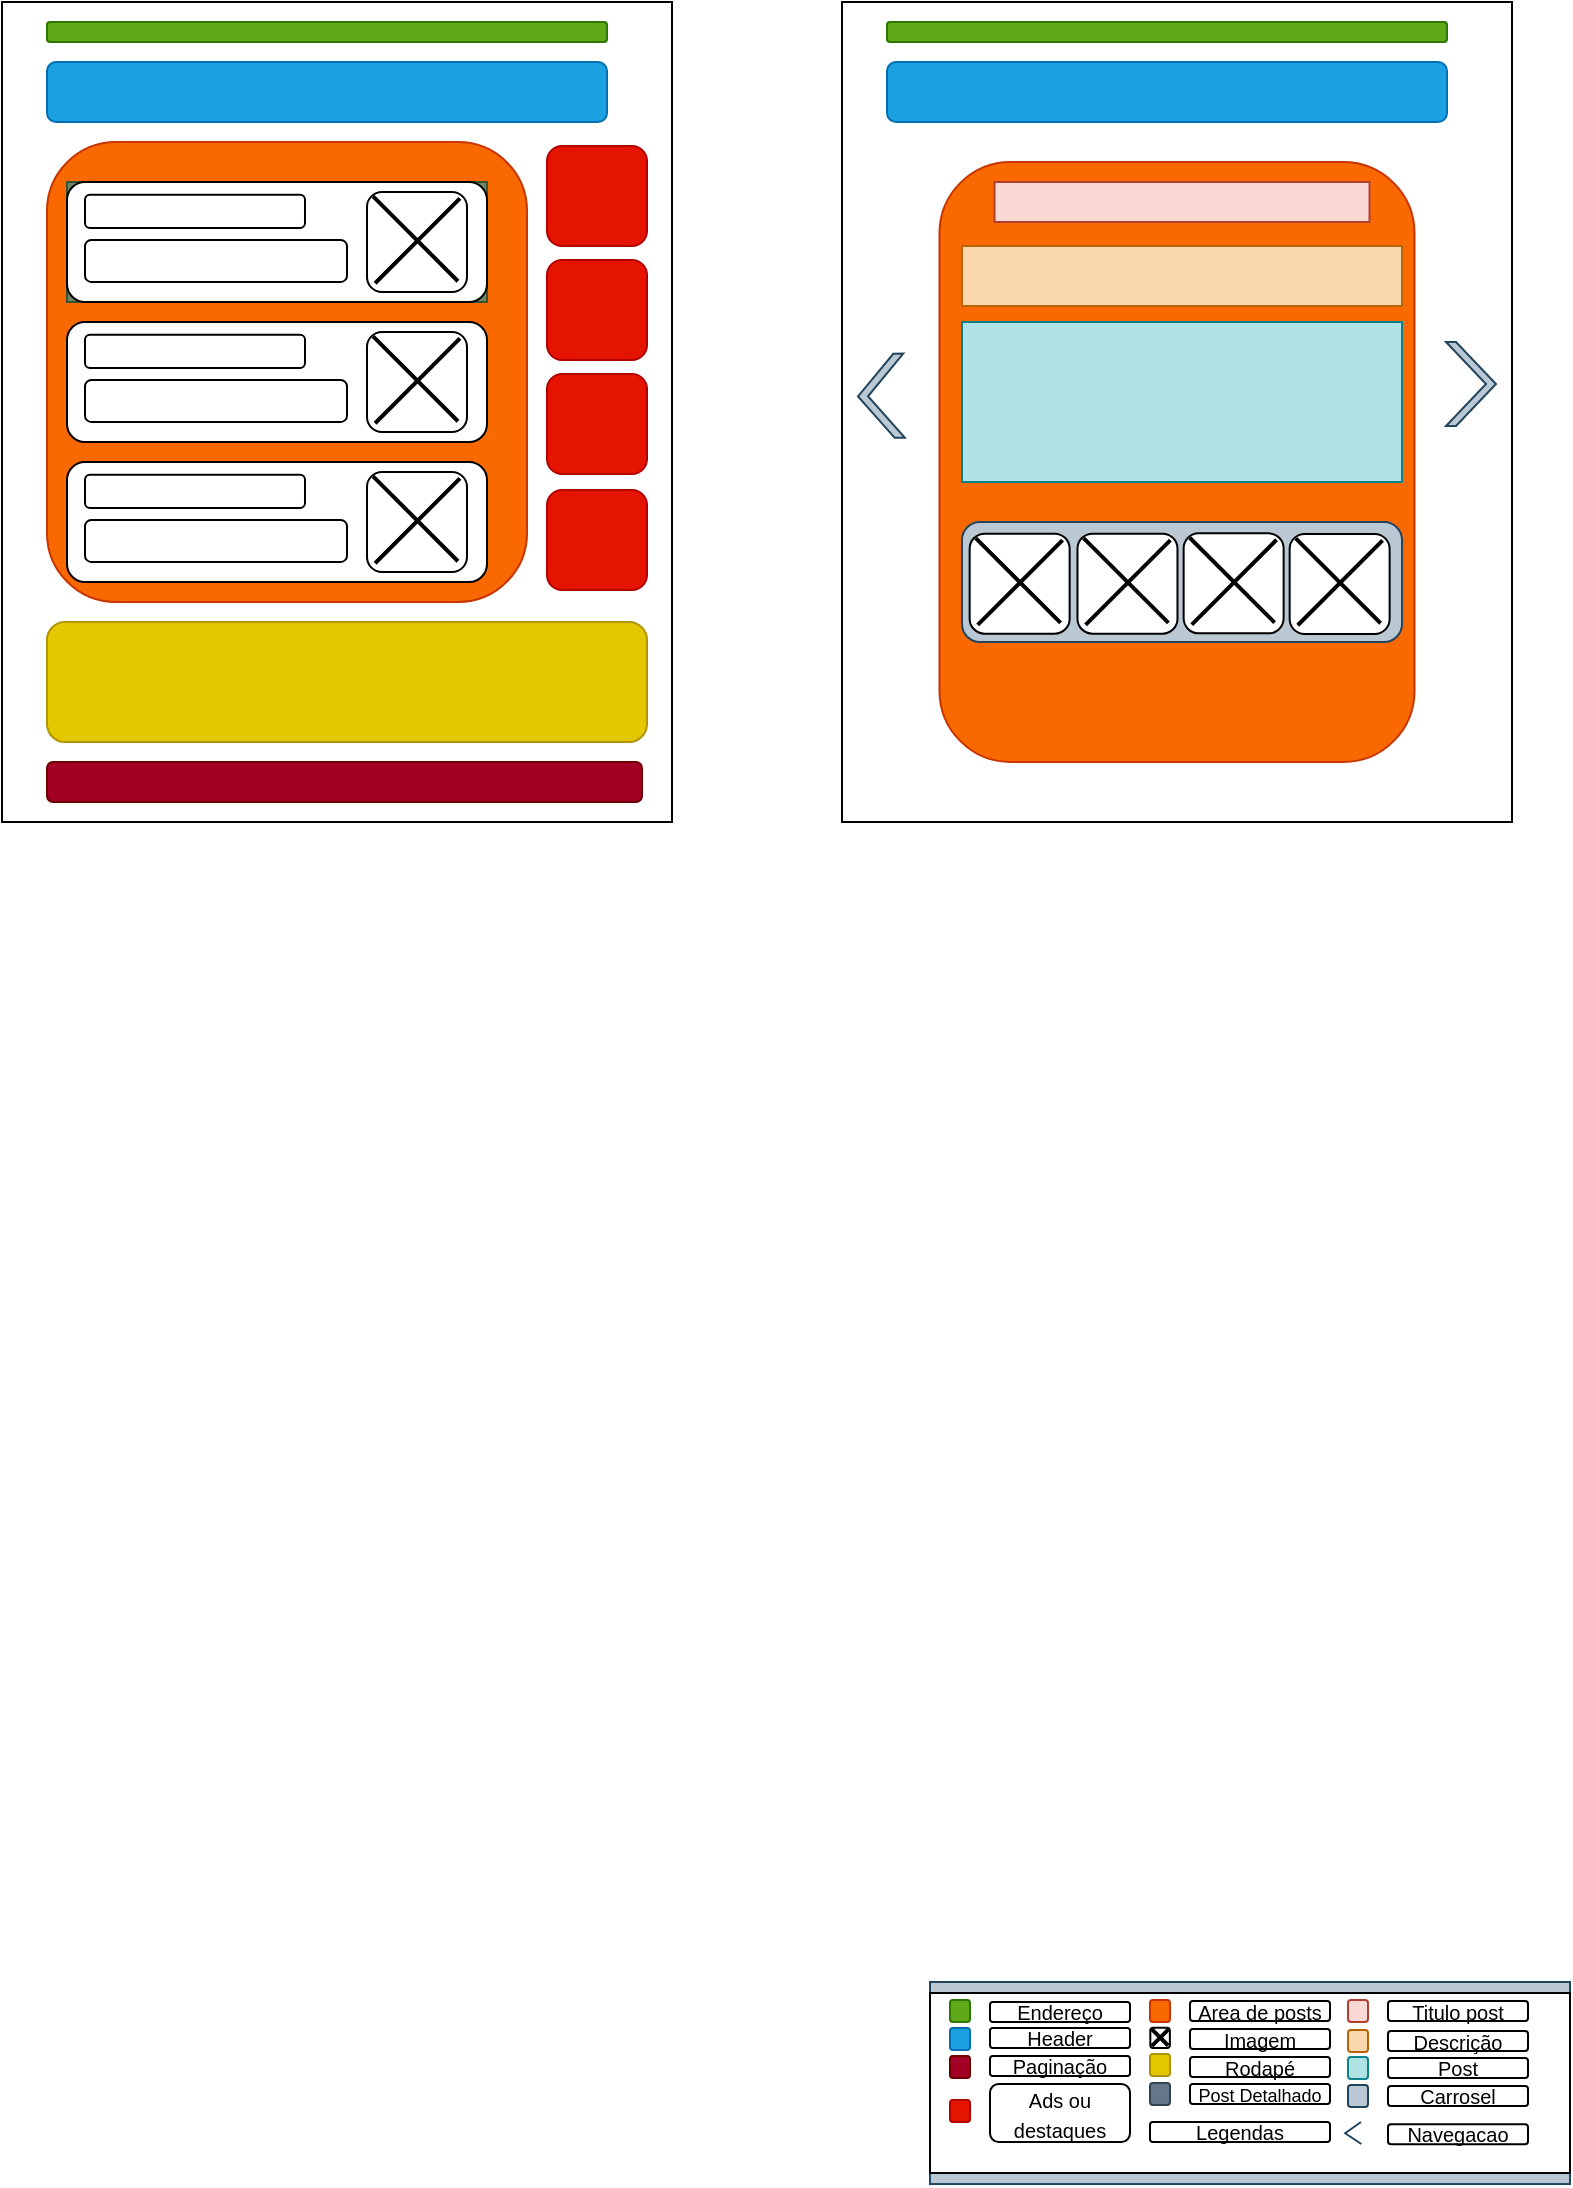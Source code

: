 <mxfile>
    <diagram id="j7Hxi0_EYqVj6JFaJIPQ" name="Page-1">
        <mxGraphModel dx="1531" dy="974" grid="1" gridSize="10" guides="1" tooltips="1" connect="1" arrows="1" fold="1" page="1" pageScale="1" pageWidth="827" pageHeight="1169" math="0" shadow="0">
            <root>
                <mxCell id="0"/>
                <mxCell id="1" parent="0"/>
                <mxCell id="102" value="" style="group" vertex="1" connectable="0" parent="1">
                    <mxGeometry x="36" y="70" width="335" height="410" as="geometry"/>
                </mxCell>
                <mxCell id="15" value="" style="rounded=1;whiteSpace=wrap;html=1;" vertex="1" parent="102">
                    <mxGeometry x="37.5" y="330" width="210" height="50" as="geometry"/>
                </mxCell>
                <mxCell id="13" value="" style="rounded=0;whiteSpace=wrap;html=1;" vertex="1" parent="102">
                    <mxGeometry width="335" height="410" as="geometry"/>
                </mxCell>
                <mxCell id="4" value="" style="rounded=1;whiteSpace=wrap;html=1;fillColor=#60a917;fontColor=#ffffff;strokeColor=#2D7600;" vertex="1" parent="102">
                    <mxGeometry x="22.5" y="10" width="280" height="10" as="geometry"/>
                </mxCell>
                <mxCell id="5" value="" style="rounded=1;whiteSpace=wrap;html=1;fillColor=#1ba1e2;fontColor=#ffffff;strokeColor=#006EAF;" vertex="1" parent="102">
                    <mxGeometry x="22.5" y="30" width="280" height="30" as="geometry"/>
                </mxCell>
                <mxCell id="6" value="" style="rounded=1;whiteSpace=wrap;html=1;fillColor=#e51400;fontColor=#ffffff;strokeColor=#B20000;" vertex="1" parent="102">
                    <mxGeometry x="272.5" y="72" width="50" height="50" as="geometry"/>
                </mxCell>
                <mxCell id="7" value="" style="rounded=1;whiteSpace=wrap;html=1;fillColor=#fa6800;fontColor=#000000;strokeColor=#C73500;" vertex="1" parent="102">
                    <mxGeometry x="22.5" y="70" width="240" height="230" as="geometry"/>
                </mxCell>
                <mxCell id="8" value="" style="rounded=1;whiteSpace=wrap;html=1;fillColor=#a20025;fontColor=#ffffff;strokeColor=#6F0000;" vertex="1" parent="102">
                    <mxGeometry x="22.5" y="380" width="297.5" height="20" as="geometry"/>
                </mxCell>
                <mxCell id="11" value="" style="rounded=1;whiteSpace=wrap;html=1;fillColor=#e51400;fontColor=#ffffff;strokeColor=#B20000;" vertex="1" parent="102">
                    <mxGeometry x="272.5" y="129" width="50" height="50" as="geometry"/>
                </mxCell>
                <mxCell id="12" value="" style="rounded=1;whiteSpace=wrap;html=1;fillColor=#e51400;fontColor=#ffffff;strokeColor=#B20000;" vertex="1" parent="102">
                    <mxGeometry x="272.5" y="186" width="50" height="50" as="geometry"/>
                </mxCell>
                <mxCell id="16" value="" style="rounded=1;whiteSpace=wrap;html=1;fillColor=#e51400;fontColor=#ffffff;strokeColor=#B20000;" vertex="1" parent="102">
                    <mxGeometry x="272.5" y="244" width="50" height="50" as="geometry"/>
                </mxCell>
                <mxCell id="37" value="" style="group;fillColor=#6d8764;fontColor=#ffffff;strokeColor=#3A5431;" vertex="1" connectable="0" parent="102">
                    <mxGeometry x="32.5" y="90" width="210" height="60" as="geometry"/>
                </mxCell>
                <mxCell id="9" value="" style="rounded=1;whiteSpace=wrap;html=1;" vertex="1" parent="37">
                    <mxGeometry width="210" height="60" as="geometry"/>
                </mxCell>
                <mxCell id="22" value="" style="group" vertex="1" connectable="0" parent="37">
                    <mxGeometry x="149.182" y="3.317" width="51.155" height="51.683" as="geometry"/>
                </mxCell>
                <mxCell id="18" value="" style="rounded=1;whiteSpace=wrap;html=1;" vertex="1" parent="22">
                    <mxGeometry x="0.818" y="1.683" width="50" height="50" as="geometry"/>
                </mxCell>
                <mxCell id="20" value="" style="line;strokeWidth=2;html=1;rotation=-45;" vertex="1" parent="22">
                    <mxGeometry x="-3.922" y="20.613" width="60" height="10.93" as="geometry"/>
                </mxCell>
                <mxCell id="21" value="" style="line;strokeWidth=2;html=1;rotation=45;" vertex="1" parent="22">
                    <mxGeometry x="-4.922" y="19.613" width="60" height="10.93" as="geometry"/>
                </mxCell>
                <mxCell id="32" value="" style="rounded=1;whiteSpace=wrap;html=1;" vertex="1" parent="37">
                    <mxGeometry x="9" y="6.32" width="110" height="16.68" as="geometry"/>
                </mxCell>
                <mxCell id="33" value="" style="rounded=1;whiteSpace=wrap;html=1;" vertex="1" parent="37">
                    <mxGeometry x="9" y="29" width="131" height="21" as="geometry"/>
                </mxCell>
                <mxCell id="38" value="" style="group" vertex="1" connectable="0" parent="102">
                    <mxGeometry x="32.5" y="160" width="210" height="60" as="geometry"/>
                </mxCell>
                <mxCell id="39" value="" style="rounded=1;whiteSpace=wrap;html=1;" vertex="1" parent="38">
                    <mxGeometry width="210" height="60" as="geometry"/>
                </mxCell>
                <mxCell id="40" value="" style="group" vertex="1" connectable="0" parent="38">
                    <mxGeometry x="149.182" y="3.317" width="51.155" height="51.683" as="geometry"/>
                </mxCell>
                <mxCell id="41" value="" style="rounded=1;whiteSpace=wrap;html=1;" vertex="1" parent="40">
                    <mxGeometry x="0.818" y="1.683" width="50" height="50" as="geometry"/>
                </mxCell>
                <mxCell id="42" value="" style="line;strokeWidth=2;html=1;rotation=-45;" vertex="1" parent="40">
                    <mxGeometry x="-3.922" y="20.613" width="60" height="10.93" as="geometry"/>
                </mxCell>
                <mxCell id="43" value="" style="line;strokeWidth=2;html=1;rotation=45;" vertex="1" parent="40">
                    <mxGeometry x="-4.922" y="19.613" width="60" height="10.93" as="geometry"/>
                </mxCell>
                <mxCell id="44" value="" style="rounded=1;whiteSpace=wrap;html=1;" vertex="1" parent="38">
                    <mxGeometry x="9" y="6.32" width="110" height="16.68" as="geometry"/>
                </mxCell>
                <mxCell id="45" value="" style="rounded=1;whiteSpace=wrap;html=1;" vertex="1" parent="38">
                    <mxGeometry x="9" y="29" width="131" height="21" as="geometry"/>
                </mxCell>
                <mxCell id="46" value="" style="group" vertex="1" connectable="0" parent="102">
                    <mxGeometry x="32.5" y="230" width="210" height="60" as="geometry"/>
                </mxCell>
                <mxCell id="47" value="" style="rounded=1;whiteSpace=wrap;html=1;" vertex="1" parent="46">
                    <mxGeometry width="210" height="60" as="geometry"/>
                </mxCell>
                <mxCell id="48" value="" style="group" vertex="1" connectable="0" parent="46">
                    <mxGeometry x="149.182" y="3.317" width="51.155" height="51.683" as="geometry"/>
                </mxCell>
                <mxCell id="49" value="" style="rounded=1;whiteSpace=wrap;html=1;" vertex="1" parent="48">
                    <mxGeometry x="0.818" y="1.683" width="50" height="50" as="geometry"/>
                </mxCell>
                <mxCell id="50" value="" style="line;strokeWidth=2;html=1;rotation=-45;" vertex="1" parent="48">
                    <mxGeometry x="-3.922" y="20.613" width="60" height="10.93" as="geometry"/>
                </mxCell>
                <mxCell id="51" value="" style="line;strokeWidth=2;html=1;rotation=45;" vertex="1" parent="48">
                    <mxGeometry x="-4.922" y="19.613" width="60" height="10.93" as="geometry"/>
                </mxCell>
                <mxCell id="52" value="" style="rounded=1;whiteSpace=wrap;html=1;" vertex="1" parent="46">
                    <mxGeometry x="9" y="6.32" width="110" height="16.68" as="geometry"/>
                </mxCell>
                <mxCell id="53" value="" style="rounded=1;whiteSpace=wrap;html=1;" vertex="1" parent="46">
                    <mxGeometry x="9" y="29" width="131" height="21" as="geometry"/>
                </mxCell>
                <mxCell id="87" value="" style="rounded=1;whiteSpace=wrap;html=1;fontSize=10;fillColor=#e3c800;fontColor=#000000;strokeColor=#B09500;" vertex="1" parent="102">
                    <mxGeometry x="22.5" y="310" width="300" height="60" as="geometry"/>
                </mxCell>
                <mxCell id="267" value="" style="group" vertex="1" connectable="0" parent="1">
                    <mxGeometry x="500" y="1060" width="320" height="101.03" as="geometry"/>
                </mxCell>
                <mxCell id="104" value="" style="group;fillColor=#bac8d3;strokeColor=#23445d;" vertex="1" connectable="0" parent="267">
                    <mxGeometry width="320" height="101.03" as="geometry"/>
                </mxCell>
                <mxCell id="63" value="" style="rounded=0;whiteSpace=wrap;html=1;" vertex="1" parent="104">
                    <mxGeometry y="5.51" width="320" height="90" as="geometry"/>
                </mxCell>
                <mxCell id="66" value="" style="rounded=1;whiteSpace=wrap;html=1;fillColor=#60a917;fontColor=#ffffff;strokeColor=#2D7600;" vertex="1" parent="104">
                    <mxGeometry x="10" y="9" width="10" height="11" as="geometry"/>
                </mxCell>
                <mxCell id="67" value="" style="rounded=1;whiteSpace=wrap;html=1;fillColor=#1ba1e2;fontColor=#ffffff;strokeColor=#006EAF;" vertex="1" parent="104">
                    <mxGeometry x="10" y="23" width="10" height="11" as="geometry"/>
                </mxCell>
                <mxCell id="68" value="" style="rounded=1;whiteSpace=wrap;html=1;fillColor=#a20025;fontColor=#ffffff;strokeColor=#6F0000;" vertex="1" parent="104">
                    <mxGeometry x="10" y="37" width="10" height="11" as="geometry"/>
                </mxCell>
                <mxCell id="69" value="" style="rounded=1;whiteSpace=wrap;html=1;fillColor=#e51400;fontColor=#ffffff;strokeColor=#B20000;" vertex="1" parent="104">
                    <mxGeometry x="10" y="59" width="10" height="11" as="geometry"/>
                </mxCell>
                <mxCell id="103" value="" style="group" vertex="1" connectable="0" parent="104">
                    <mxGeometry x="30" y="9" width="170" height="71" as="geometry"/>
                </mxCell>
                <mxCell id="70" value="&lt;font style=&quot;font-size: 10px;&quot;&gt;Endereço&lt;/font&gt;" style="rounded=1;whiteSpace=wrap;html=1;" vertex="1" parent="103">
                    <mxGeometry y="1" width="70" height="10" as="geometry"/>
                </mxCell>
                <mxCell id="72" value="&lt;font style=&quot;font-size: 10px;&quot;&gt;Header&lt;/font&gt;" style="rounded=1;whiteSpace=wrap;html=1;" vertex="1" parent="103">
                    <mxGeometry y="14" width="70" height="10" as="geometry"/>
                </mxCell>
                <mxCell id="73" value="&lt;span style=&quot;font-size: 10px;&quot;&gt;Paginação&lt;/span&gt;" style="rounded=1;whiteSpace=wrap;html=1;" vertex="1" parent="103">
                    <mxGeometry y="28" width="70" height="10" as="geometry"/>
                </mxCell>
                <mxCell id="74" value="&lt;span style=&quot;font-size: 10px;&quot;&gt;Ads ou destaques&lt;/span&gt;" style="rounded=1;whiteSpace=wrap;html=1;" vertex="1" parent="103">
                    <mxGeometry y="42" width="70" height="29" as="geometry"/>
                </mxCell>
                <mxCell id="75" value="" style="rounded=1;whiteSpace=wrap;html=1;fillColor=#fa6800;fontColor=#000000;strokeColor=#C73500;" vertex="1" parent="103">
                    <mxGeometry x="80" width="10" height="11" as="geometry"/>
                </mxCell>
                <mxCell id="76" value="&lt;font style=&quot;font-size: 10px;&quot;&gt;Area de posts&lt;/font&gt;" style="rounded=1;whiteSpace=wrap;html=1;" vertex="1" parent="103">
                    <mxGeometry x="100" y="0.5" width="70" height="10" as="geometry"/>
                </mxCell>
                <mxCell id="81" value="" style="group" vertex="1" connectable="0" parent="103">
                    <mxGeometry x="80" y="13.5" width="10" height="10.5" as="geometry"/>
                </mxCell>
                <mxCell id="82" value="" style="rounded=1;whiteSpace=wrap;html=1;" vertex="1" parent="81">
                    <mxGeometry x="0.16" y="0.342" width="9.774" height="10.158" as="geometry"/>
                </mxCell>
                <mxCell id="83" value="" style="line;strokeWidth=2;html=1;rotation=-45;" vertex="1" parent="81">
                    <mxGeometry x="-0.767" y="4.188" width="11.729" height="2.221" as="geometry"/>
                </mxCell>
                <mxCell id="84" value="" style="line;strokeWidth=2;html=1;rotation=45;" vertex="1" parent="81">
                    <mxGeometry x="-0.962" y="3.985" width="11.729" height="2.221" as="geometry"/>
                </mxCell>
                <mxCell id="86" value="&lt;font style=&quot;font-size: 10px;&quot;&gt;Imagem&lt;br&gt;&lt;/font&gt;" style="rounded=1;whiteSpace=wrap;html=1;" vertex="1" parent="103">
                    <mxGeometry x="100" y="14.5" width="70" height="10" as="geometry"/>
                </mxCell>
                <mxCell id="88" value="" style="rounded=1;whiteSpace=wrap;html=1;fillColor=#e3c800;fontColor=#000000;strokeColor=#B09500;" vertex="1" parent="103">
                    <mxGeometry x="80" y="27" width="10" height="11" as="geometry"/>
                </mxCell>
                <mxCell id="89" value="&lt;font style=&quot;font-size: 10px;&quot;&gt;Rodapé&lt;br&gt;&lt;/font&gt;" style="rounded=1;whiteSpace=wrap;html=1;" vertex="1" parent="103">
                    <mxGeometry x="100" y="28.5" width="70" height="10" as="geometry"/>
                </mxCell>
                <mxCell id="203" value="&lt;font style=&quot;font-size: 9px;&quot;&gt;Post Detalhado&lt;/font&gt;" style="rounded=1;whiteSpace=wrap;html=1;" vertex="1" parent="103">
                    <mxGeometry x="100" y="42" width="70" height="10" as="geometry"/>
                </mxCell>
                <mxCell id="181" value="" style="rounded=1;whiteSpace=wrap;html=1;fillColor=#647687;fontColor=#ffffff;strokeColor=#314354;" vertex="1" parent="103">
                    <mxGeometry x="80" y="41.5" width="10" height="11" as="geometry"/>
                </mxCell>
                <mxCell id="105" value="Legendas" style="rounded=1;whiteSpace=wrap;html=1;fontSize=10;" vertex="1" parent="104">
                    <mxGeometry x="110" y="70" width="90" height="10" as="geometry"/>
                </mxCell>
                <mxCell id="254" value="" style="rounded=1;whiteSpace=wrap;html=1;fillColor=#fad9d5;strokeColor=#ae4132;" vertex="1" parent="104">
                    <mxGeometry x="209" y="9" width="10" height="11" as="geometry"/>
                </mxCell>
                <mxCell id="255" value="&lt;font style=&quot;font-size: 10px;&quot;&gt;Titulo post&lt;/font&gt;" style="rounded=1;whiteSpace=wrap;html=1;" vertex="1" parent="104">
                    <mxGeometry x="229" y="9.5" width="70" height="10" as="geometry"/>
                </mxCell>
                <mxCell id="260" value="" style="rounded=1;whiteSpace=wrap;html=1;fillColor=#b0e3e6;strokeColor=#0e8088;" vertex="1" parent="104">
                    <mxGeometry x="209" y="37.5" width="10" height="11" as="geometry"/>
                </mxCell>
                <mxCell id="261" value="&lt;font style=&quot;font-size: 10px;&quot;&gt;Post&lt;br&gt;&lt;/font&gt;" style="rounded=1;whiteSpace=wrap;html=1;" vertex="1" parent="104">
                    <mxGeometry x="229" y="38" width="70" height="10" as="geometry"/>
                </mxCell>
                <mxCell id="262" value="" style="rounded=1;whiteSpace=wrap;html=1;fillColor=#bac8d3;strokeColor=#23445d;" vertex="1" parent="104">
                    <mxGeometry x="209" y="51.5" width="10" height="11" as="geometry"/>
                </mxCell>
                <mxCell id="263" value="&lt;font style=&quot;font-size: 10px;&quot;&gt;Carrosel&lt;/font&gt;" style="rounded=1;whiteSpace=wrap;html=1;" vertex="1" parent="104">
                    <mxGeometry x="229" y="52" width="70" height="10" as="geometry"/>
                </mxCell>
                <mxCell id="264" value="" style="shape=step;perimeter=stepPerimeter;whiteSpace=wrap;html=1;fixedSize=1;fontSize=9;size=18;rotation=-181;fillColor=#bac8d3;strokeColor=#23445d;" vertex="1" parent="104">
                    <mxGeometry x="207.59" y="70.05" width="8" height="11.04" as="geometry"/>
                </mxCell>
                <mxCell id="266" value="&lt;font style=&quot;font-size: 10px;&quot;&gt;Navegacao&lt;/font&gt;" style="rounded=1;whiteSpace=wrap;html=1;" vertex="1" parent="104">
                    <mxGeometry x="229" y="71.09" width="70" height="10" as="geometry"/>
                </mxCell>
                <mxCell id="258" value="" style="rounded=1;whiteSpace=wrap;html=1;fillColor=#fad7ac;strokeColor=#b46504;" vertex="1" parent="267">
                    <mxGeometry x="209" y="24" width="10" height="11" as="geometry"/>
                </mxCell>
                <mxCell id="259" value="&lt;span style=&quot;font-size: 10px;&quot;&gt;Descrição&lt;/span&gt;" style="rounded=1;whiteSpace=wrap;html=1;" vertex="1" parent="267">
                    <mxGeometry x="229" y="24.5" width="70" height="10" as="geometry"/>
                </mxCell>
                <mxCell id="271" value="" style="group" vertex="1" connectable="0" parent="1">
                    <mxGeometry x="456" y="70" width="335" height="410" as="geometry"/>
                </mxCell>
                <mxCell id="106" value="" style="group;fillColor=#fa6800;fontColor=#000000;strokeColor=#C73500;" vertex="1" connectable="0" parent="271">
                    <mxGeometry width="335" height="410" as="geometry"/>
                </mxCell>
                <mxCell id="108" value="" style="rounded=0;whiteSpace=wrap;html=1;" vertex="1" parent="106">
                    <mxGeometry width="335" height="410" as="geometry"/>
                </mxCell>
                <mxCell id="268" value="" style="group" vertex="1" connectable="0" parent="106">
                    <mxGeometry x="22.5" y="10" width="304.5" height="370" as="geometry"/>
                </mxCell>
                <mxCell id="109" value="" style="rounded=1;whiteSpace=wrap;html=1;fillColor=#60a917;fontColor=#ffffff;strokeColor=#2D7600;" vertex="1" parent="268">
                    <mxGeometry width="280" height="10" as="geometry"/>
                </mxCell>
                <mxCell id="110" value="" style="rounded=1;whiteSpace=wrap;html=1;fillColor=#1ba1e2;fontColor=#ffffff;strokeColor=#006EAF;" vertex="1" parent="268">
                    <mxGeometry y="20" width="280" height="30" as="geometry"/>
                </mxCell>
                <mxCell id="144" value="" style="rounded=1;whiteSpace=wrap;html=1;fontSize=10;fillColor=#fa6800;fontColor=#000000;strokeColor=#C73500;" vertex="1" parent="268">
                    <mxGeometry x="26.25" y="70" width="237.5" height="300" as="geometry"/>
                </mxCell>
                <mxCell id="207" value="" style="rounded=0;whiteSpace=wrap;html=1;fontSize=9;fillColor=#fad7ac;strokeColor=#b46504;" vertex="1" parent="268">
                    <mxGeometry x="37.5" y="112" width="220" height="30" as="geometry"/>
                </mxCell>
                <mxCell id="205" value="" style="rounded=0;whiteSpace=wrap;html=1;fontSize=9;fillColor=#fad9d5;strokeColor=#ae4132;" vertex="1" parent="268">
                    <mxGeometry x="53.75" y="80" width="187.5" height="20" as="geometry"/>
                </mxCell>
                <mxCell id="209" value="" style="rounded=0;whiteSpace=wrap;html=1;fontSize=9;fillColor=#b0e3e6;strokeColor=#0e8088;" vertex="1" parent="268">
                    <mxGeometry x="37.5" y="150" width="220" height="80" as="geometry"/>
                </mxCell>
                <mxCell id="230" value="" style="rounded=1;whiteSpace=wrap;html=1;fontSize=9;fillColor=#bac8d3;strokeColor=#23445d;" vertex="1" parent="268">
                    <mxGeometry x="37.5" y="250" width="220" height="60" as="geometry"/>
                </mxCell>
                <mxCell id="236" value="" style="group" vertex="1" connectable="0" parent="268">
                    <mxGeometry x="40.502" y="254.157" width="51.155" height="51.683" as="geometry"/>
                </mxCell>
                <mxCell id="237" value="" style="rounded=1;whiteSpace=wrap;html=1;" vertex="1" parent="236">
                    <mxGeometry x="0.818" y="1.683" width="50" height="50" as="geometry"/>
                </mxCell>
                <mxCell id="238" value="" style="line;strokeWidth=2;html=1;rotation=-45;" vertex="1" parent="236">
                    <mxGeometry x="-3.922" y="20.613" width="60" height="10.93" as="geometry"/>
                </mxCell>
                <mxCell id="239" value="" style="line;strokeWidth=2;html=1;rotation=45;" vertex="1" parent="236">
                    <mxGeometry x="-4.922" y="19.613" width="60" height="10.93" as="geometry"/>
                </mxCell>
                <mxCell id="240" value="" style="group" vertex="1" connectable="0" parent="268">
                    <mxGeometry x="94.422" y="254.157" width="51.155" height="51.683" as="geometry"/>
                </mxCell>
                <mxCell id="241" value="" style="rounded=1;whiteSpace=wrap;html=1;" vertex="1" parent="240">
                    <mxGeometry x="0.818" y="1.683" width="50" height="50" as="geometry"/>
                </mxCell>
                <mxCell id="242" value="" style="line;strokeWidth=2;html=1;rotation=-45;" vertex="1" parent="240">
                    <mxGeometry x="-3.922" y="20.613" width="60" height="10.93" as="geometry"/>
                </mxCell>
                <mxCell id="243" value="" style="line;strokeWidth=2;html=1;rotation=45;" vertex="1" parent="240">
                    <mxGeometry x="-4.922" y="19.613" width="60" height="10.93" as="geometry"/>
                </mxCell>
                <mxCell id="248" value="" style="group" vertex="1" connectable="0" parent="268">
                    <mxGeometry x="200.502" y="254.317" width="51.155" height="51.683" as="geometry"/>
                </mxCell>
                <mxCell id="249" value="" style="rounded=1;whiteSpace=wrap;html=1;" vertex="1" parent="248">
                    <mxGeometry x="0.818" y="1.683" width="50" height="50" as="geometry"/>
                </mxCell>
                <mxCell id="250" value="" style="line;strokeWidth=2;html=1;rotation=-45;" vertex="1" parent="248">
                    <mxGeometry x="-3.922" y="20.613" width="60" height="10.93" as="geometry"/>
                </mxCell>
                <mxCell id="251" value="" style="line;strokeWidth=2;html=1;rotation=45;" vertex="1" parent="248">
                    <mxGeometry x="-4.922" y="19.613" width="60" height="10.93" as="geometry"/>
                </mxCell>
                <mxCell id="252" value="" style="shape=step;perimeter=stepPerimeter;whiteSpace=wrap;html=1;fixedSize=1;fontSize=9;fillColor=#bac8d3;strokeColor=#23445d;" vertex="1" parent="268">
                    <mxGeometry x="279.5" y="160" width="25" height="42" as="geometry"/>
                </mxCell>
                <mxCell id="244" value="" style="group" vertex="1" connectable="0" parent="271">
                    <mxGeometry x="170.002" y="263.997" width="51.155" height="51.683" as="geometry"/>
                </mxCell>
                <mxCell id="245" value="" style="rounded=1;whiteSpace=wrap;html=1;" vertex="1" parent="244">
                    <mxGeometry x="0.818" y="1.683" width="50" height="50" as="geometry"/>
                </mxCell>
                <mxCell id="246" value="" style="line;strokeWidth=2;html=1;rotation=-45;" vertex="1" parent="244">
                    <mxGeometry x="-3.922" y="20.613" width="60" height="10.93" as="geometry"/>
                </mxCell>
                <mxCell id="247" value="" style="line;strokeWidth=2;html=1;rotation=45;" vertex="1" parent="244">
                    <mxGeometry x="-4.922" y="19.613" width="60" height="10.93" as="geometry"/>
                </mxCell>
                <mxCell id="253" value="" style="shape=step;perimeter=stepPerimeter;whiteSpace=wrap;html=1;fixedSize=1;fontSize=9;size=18;rotation=-181;fillColor=#bac8d3;strokeColor=#23445d;" vertex="1" parent="271">
                    <mxGeometry x="8" y="176.02" width="23" height="42" as="geometry"/>
                </mxCell>
            </root>
        </mxGraphModel>
    </diagram>
</mxfile>
